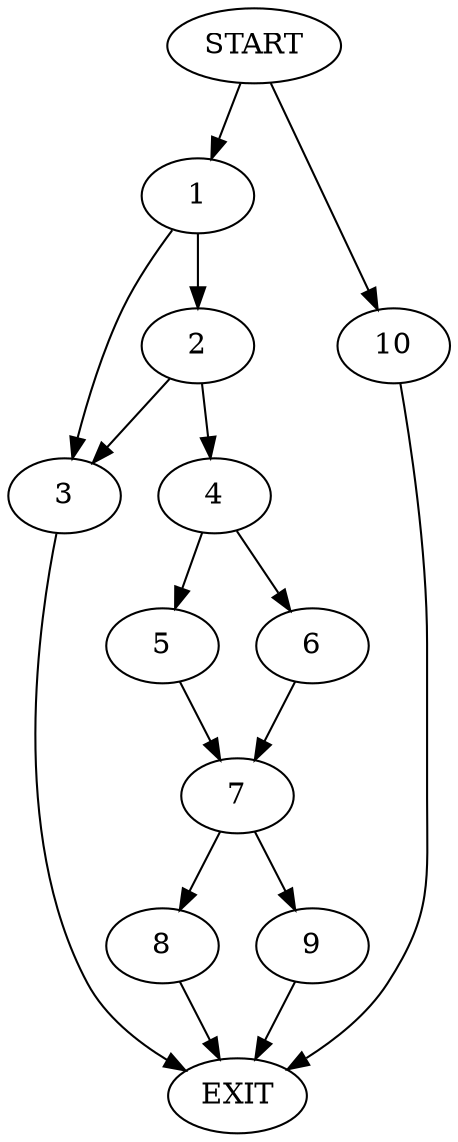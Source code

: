 digraph {
0 [label="START"]
11 [label="EXIT"]
0 -> 1
1 -> 2
1 -> 3
2 -> 3
2 -> 4
3 -> 11
4 -> 5
4 -> 6
5 -> 7
6 -> 7
7 -> 8
7 -> 9
8 -> 11
9 -> 11
0 -> 10
10 -> 11
}
